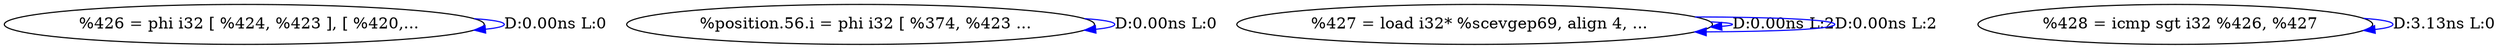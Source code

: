 digraph {
Node0x287dfd0[label="  %426 = phi i32 [ %424, %423 ], [ %420,..."];
Node0x287dfd0 -> Node0x287dfd0[label="D:0.00ns L:0",color=blue];
Node0x287e0b0[label="  %position.56.i = phi i32 [ %374, %423 ..."];
Node0x287e0b0 -> Node0x287e0b0[label="D:0.00ns L:0",color=blue];
Node0x287e190[label="  %427 = load i32* %scevgep69, align 4, ..."];
Node0x287e190 -> Node0x287e190[label="D:0.00ns L:2",color=blue];
Node0x287e190 -> Node0x287e190[label="D:0.00ns L:2",color=blue];
Node0x287e270[label="  %428 = icmp sgt i32 %426, %427"];
Node0x287e270 -> Node0x287e270[label="D:3.13ns L:0",color=blue];
}
